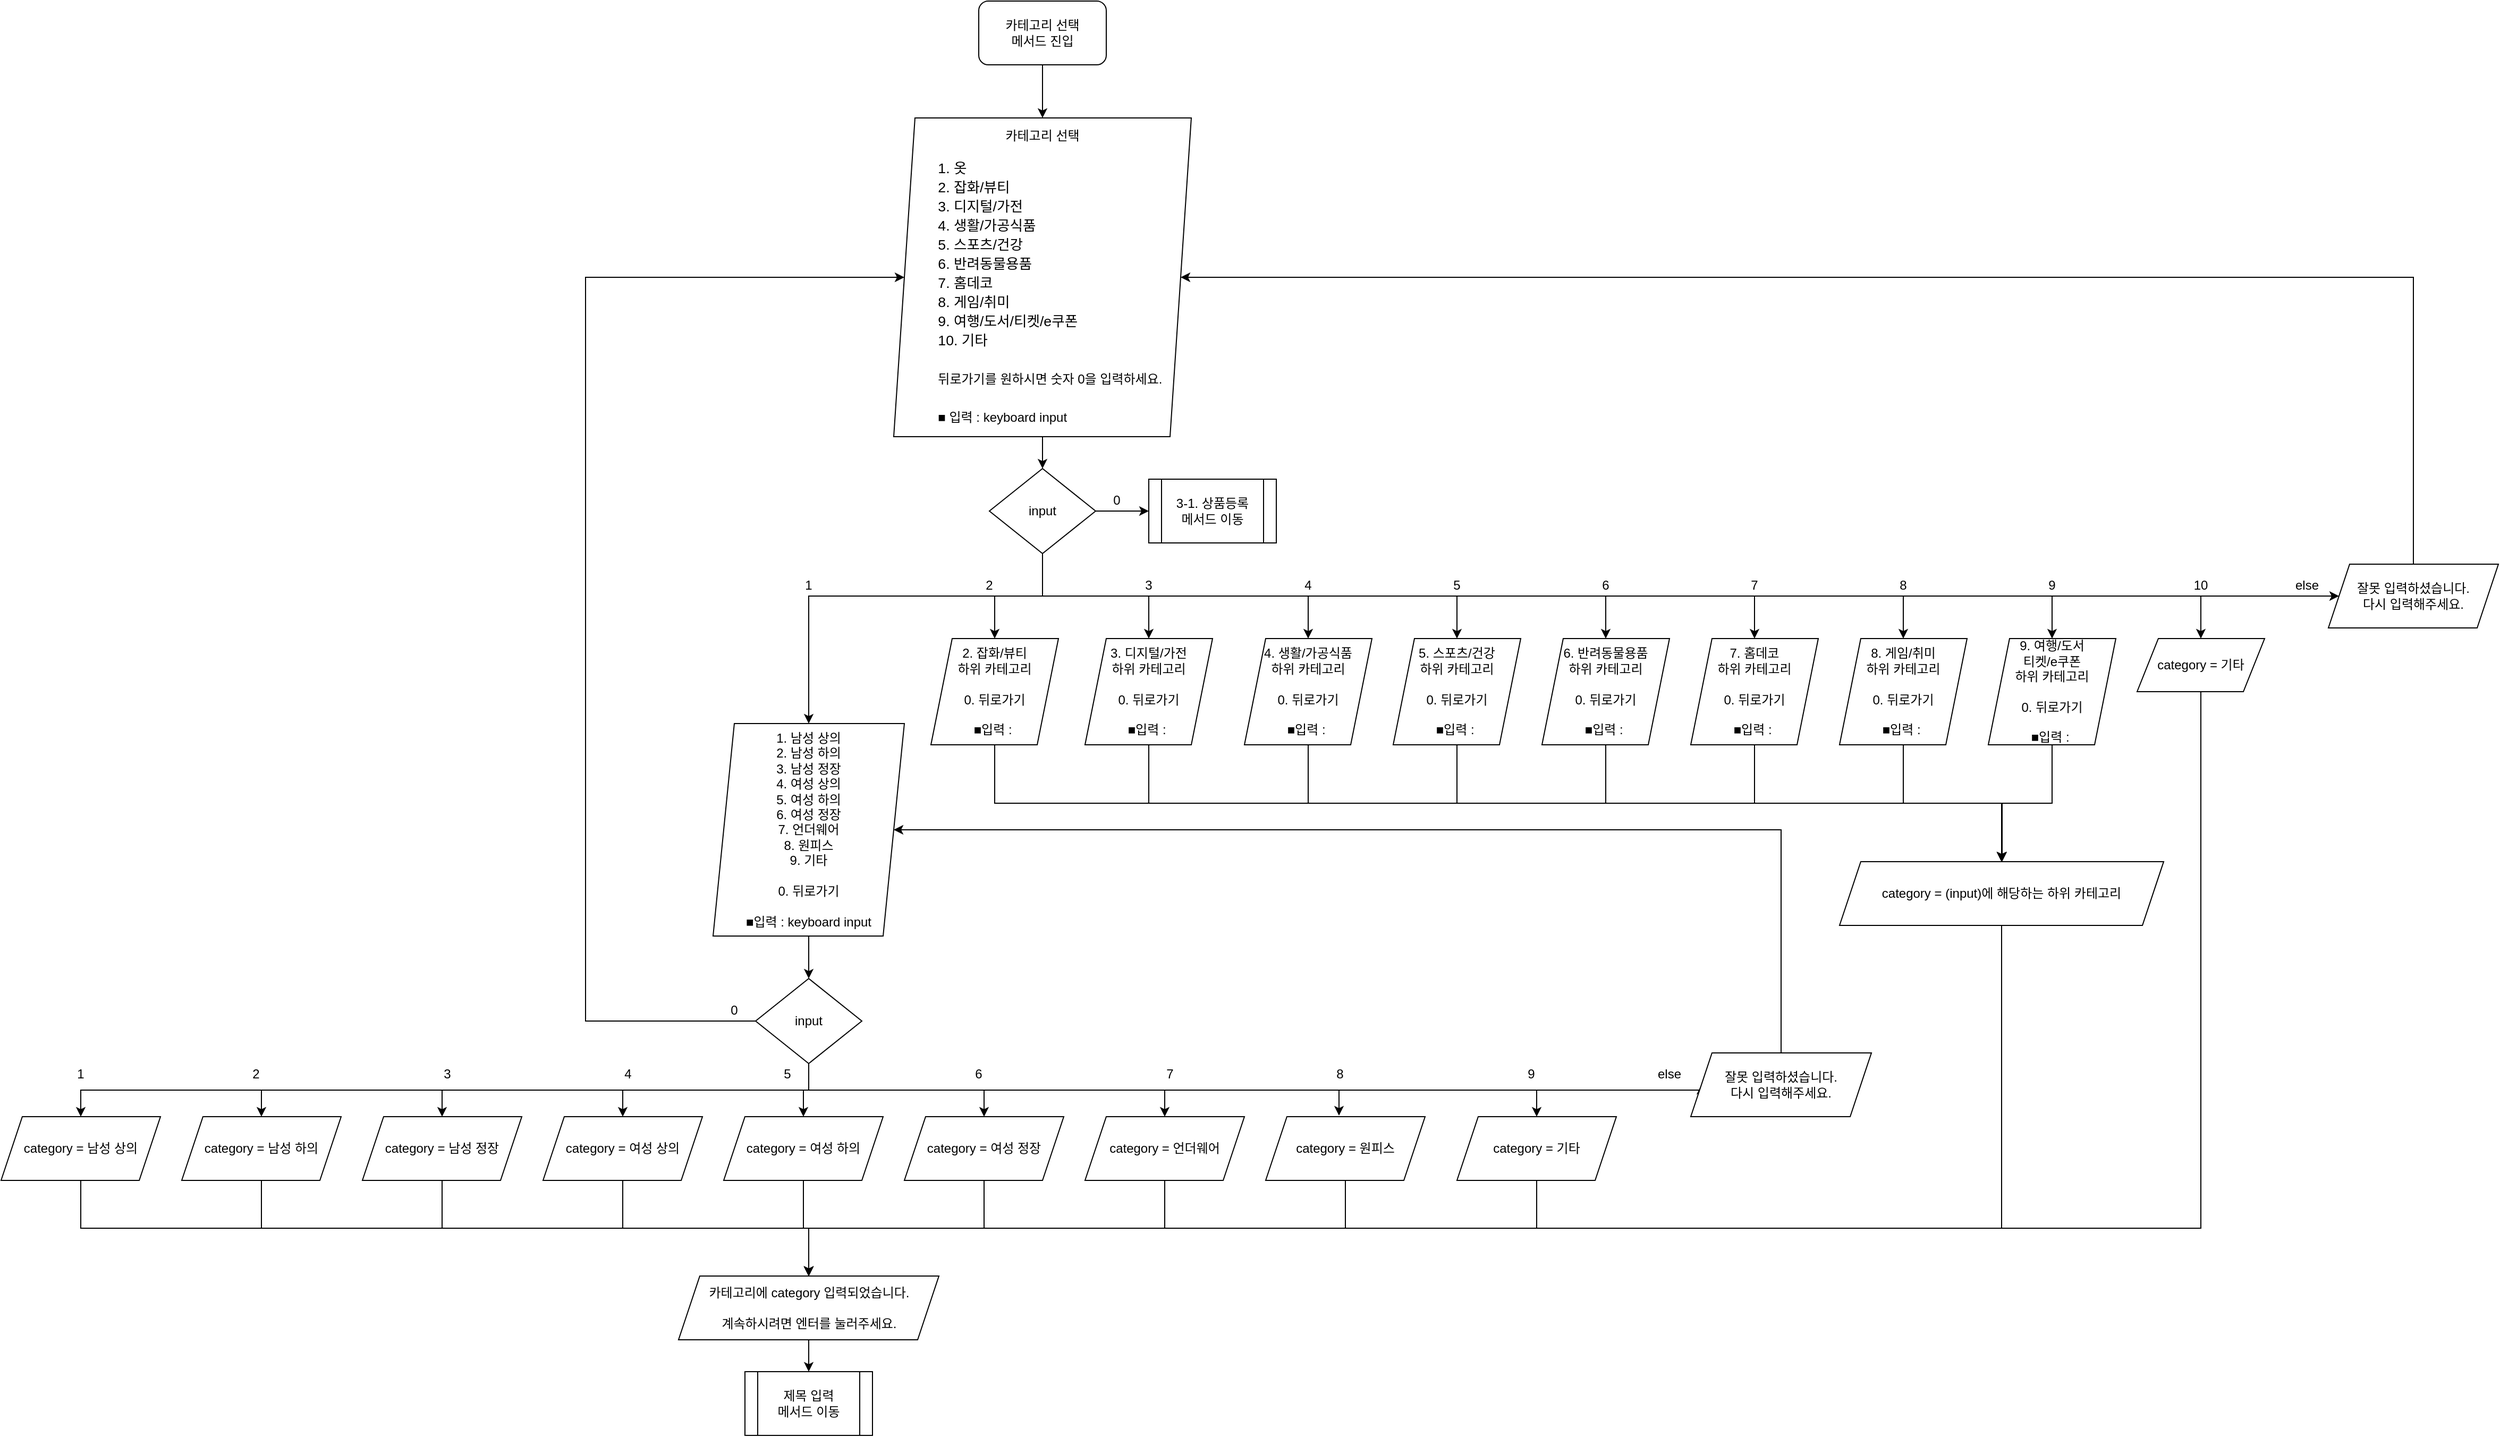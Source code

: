 <mxfile version="13.9.8" type="google"><diagram id="C5RBs43oDa-KdzZeNtuy" name="Page-1"><mxGraphModel dx="1527" dy="752" grid="1" gridSize="10" guides="1" tooltips="1" connect="1" arrows="1" fold="1" page="1" pageScale="1" pageWidth="827" pageHeight="1169" math="0" shadow="0"><root><mxCell id="WIyWlLk6GJQsqaUBKTNV-0"/><mxCell id="WIyWlLk6GJQsqaUBKTNV-1" parent="WIyWlLk6GJQsqaUBKTNV-0"/><mxCell id="FUK0I0elAEOxR3-o1azz-0" value="" style="edgeStyle=orthogonalEdgeStyle;rounded=0;orthogonalLoop=1;jettySize=auto;html=1;" parent="WIyWlLk6GJQsqaUBKTNV-1" source="FUK0I0elAEOxR3-o1azz-1" target="FUK0I0elAEOxR3-o1azz-14" edge="1"><mxGeometry relative="1" as="geometry"/></mxCell><mxCell id="FUK0I0elAEOxR3-o1azz-1" value="카테고리 선택&lt;br&gt;&lt;br&gt;&lt;p style=&quot;line-height: 150% ; margin-top: 0pt ; margin-bottom: 0pt ; margin-left: 0.4in ; margin-right: 0in ; text-indent: -0.25in ; text-align: left ; direction: ltr ; unicode-bidi: embed&quot;&gt;&lt;span style=&quot;font-size: 10pt&quot;&gt;1. 옷&lt;/span&gt;&lt;/p&gt;&lt;p style=&quot;line-height: 150% ; margin-top: 0pt ; margin-bottom: 0pt ; margin-left: 0.4in ; margin-right: 0in ; text-indent: -0.25in ; text-align: left ; direction: ltr ; unicode-bidi: embed&quot;&gt;&lt;span style=&quot;font-size: 10pt&quot;&gt;2. &lt;/span&gt;&lt;span style=&quot;font-size: 10pt&quot;&gt;잡화/뷰티&lt;/span&gt;&lt;/p&gt;&lt;p style=&quot;line-height: 150% ; margin-top: 0pt ; margin-bottom: 0pt ; margin-left: 0.4in ; margin-right: 0in ; text-indent: -0.25in ; text-align: left ; direction: ltr ; unicode-bidi: embed&quot;&gt;&lt;span style=&quot;font-size: 10pt&quot;&gt;3. &lt;/span&gt;&lt;span style=&quot;font-size: 10pt&quot;&gt;디지털/가전&lt;/span&gt;&lt;/p&gt;&lt;p style=&quot;line-height: 150% ; margin-top: 0pt ; margin-bottom: 0pt ; margin-left: 0.4in ; margin-right: 0in ; text-indent: -0.25in ; text-align: left ; direction: ltr ; unicode-bidi: embed&quot;&gt;&lt;span style=&quot;font-size: 10pt&quot;&gt;4. 생활/가공식품&lt;/span&gt;&lt;/p&gt;&lt;p style=&quot;line-height: 150% ; margin-top: 0pt ; margin-bottom: 0pt ; margin-left: 0.4in ; margin-right: 0in ; text-indent: -0.25in ; text-align: left ; direction: ltr ; unicode-bidi: embed&quot;&gt;&lt;span style=&quot;text-indent: -0.25in ; font-size: 10pt&quot;&gt;5. 스포츠/건강&lt;/span&gt;&lt;span style=&quot;font-size: 10pt&quot;&gt;&lt;br&gt;&lt;/span&gt;&lt;/p&gt;&lt;p style=&quot;line-height: 150% ; margin-top: 0pt ; margin-bottom: 0pt ; margin-left: 0.4in ; margin-right: 0in ; text-indent: -0.25in ; text-align: left ; direction: ltr ; unicode-bidi: embed&quot;&gt;&lt;span style=&quot;text-indent: -0.25in ; font-size: 10pt&quot;&gt;6. 반려동물용품&lt;/span&gt;&lt;span style=&quot;text-indent: -0.25in ; font-size: 10pt&quot;&gt;&lt;br&gt;&lt;/span&gt;&lt;/p&gt;&lt;p style=&quot;line-height: 150% ; margin-top: 0pt ; margin-bottom: 0pt ; margin-left: 0.4in ; margin-right: 0in ; text-indent: -0.25in ; text-align: left ; direction: ltr ; unicode-bidi: embed&quot;&gt;&lt;span style=&quot;text-indent: -0.25in ; font-size: 10pt&quot;&gt;7.&amp;nbsp;&lt;/span&gt;&lt;span style=&quot;text-indent: -0.25in ; font-size: 10pt&quot;&gt;홈데코&lt;/span&gt;&lt;span style=&quot;text-indent: -0.25in ; font-size: 10pt&quot;&gt;&lt;br&gt;&lt;/span&gt;&lt;/p&gt;&lt;p style=&quot;line-height: 150% ; margin-top: 0pt ; margin-bottom: 0pt ; margin-left: 0.4in ; margin-right: 0in ; text-indent: -0.25in ; text-align: left ; direction: ltr ; unicode-bidi: embed&quot;&gt;&lt;span style=&quot;text-indent: -0.25in ; font-size: 10pt&quot;&gt;8. 게임/취미&lt;/span&gt;&lt;/p&gt;&lt;p style=&quot;line-height: 150% ; margin-top: 0pt ; margin-bottom: 0pt ; margin-left: 0.4in ; margin-right: 0in ; text-indent: -0.25in ; text-align: left ; direction: ltr ; unicode-bidi: embed&quot;&gt;&lt;span style=&quot;font-size: 13.333px&quot;&gt;9. 여행/도서/티켓/e쿠폰&lt;/span&gt;&lt;/p&gt;&lt;p style=&quot;line-height: 150% ; margin-top: 0pt ; margin-bottom: 0pt ; margin-left: 0.4in ; margin-right: 0in ; text-indent: -0.25in ; text-align: left ; direction: ltr ; unicode-bidi: embed&quot;&gt;&lt;span style=&quot;font-size: 13.333px&quot;&gt;10. 기타&lt;/span&gt;&lt;/p&gt;&lt;p style=&quot;line-height: 150% ; margin-top: 0pt ; margin-bottom: 0pt ; margin-left: 0.4in ; margin-right: 0in ; text-indent: -0.25in ; text-align: left ; direction: ltr ; unicode-bidi: embed&quot;&gt;&lt;br&gt;&lt;/p&gt;&lt;p style=&quot;line-height: 150% ; margin-top: 0pt ; margin-bottom: 0pt ; margin-left: 0.4in ; margin-right: 0in ; text-indent: -0.25in ; text-align: left ; direction: ltr ; unicode-bidi: embed&quot;&gt;뒤로가기를 원하시면 숫자 0을 입력하세요.&lt;/p&gt;&lt;p style=&quot;line-height: 150% ; margin-top: 0pt ; margin-bottom: 0pt ; margin-left: 0.4in ; margin-right: 0in ; text-indent: -0.25in ; text-align: left ; direction: ltr ; unicode-bidi: embed&quot;&gt;&lt;br&gt;&lt;/p&gt;&lt;p style=&quot;line-height: 150% ; margin-top: 0pt ; margin-bottom: 0pt ; margin-left: 0.4in ; margin-right: 0in ; text-indent: -0.25in ; text-align: left ; direction: ltr ; unicode-bidi: embed&quot;&gt;■ 입력 : keyboard input&lt;/p&gt;" style="shape=parallelogram;perimeter=parallelogramPerimeter;whiteSpace=wrap;html=1;fixedSize=1;rounded=1;arcSize=0;" parent="WIyWlLk6GJQsqaUBKTNV-1" vertex="1"><mxGeometry x="100" y="220" width="280" height="300" as="geometry"/></mxCell><mxCell id="FUK0I0elAEOxR3-o1azz-2" style="edgeStyle=orthogonalEdgeStyle;rounded=0;orthogonalLoop=1;jettySize=auto;html=1;exitX=0.5;exitY=1;exitDx=0;exitDy=0;entryX=0.5;entryY=0;entryDx=0;entryDy=0;" parent="WIyWlLk6GJQsqaUBKTNV-1" source="FUK0I0elAEOxR3-o1azz-14" target="FUK0I0elAEOxR3-o1azz-16" edge="1"><mxGeometry relative="1" as="geometry"><Array as="points"><mxPoint x="240" y="670"/><mxPoint x="20" y="670"/></Array></mxGeometry></mxCell><mxCell id="FUK0I0elAEOxR3-o1azz-3" value="" style="edgeStyle=orthogonalEdgeStyle;rounded=0;orthogonalLoop=1;jettySize=auto;html=1;" parent="WIyWlLk6GJQsqaUBKTNV-1" source="FUK0I0elAEOxR3-o1azz-14" target="FUK0I0elAEOxR3-o1azz-82" edge="1"><mxGeometry relative="1" as="geometry"/></mxCell><mxCell id="FUK0I0elAEOxR3-o1azz-4" style="edgeStyle=orthogonalEdgeStyle;rounded=0;orthogonalLoop=1;jettySize=auto;html=1;exitX=0.5;exitY=1;exitDx=0;exitDy=0;entryX=0.5;entryY=0;entryDx=0;entryDy=0;" parent="WIyWlLk6GJQsqaUBKTNV-1" source="FUK0I0elAEOxR3-o1azz-14" target="FUK0I0elAEOxR3-o1azz-62" edge="1"><mxGeometry relative="1" as="geometry"/></mxCell><mxCell id="FUK0I0elAEOxR3-o1azz-5" style="edgeStyle=orthogonalEdgeStyle;rounded=0;orthogonalLoop=1;jettySize=auto;html=1;exitX=0.5;exitY=1;exitDx=0;exitDy=0;entryX=0.5;entryY=0;entryDx=0;entryDy=0;" parent="WIyWlLk6GJQsqaUBKTNV-1" source="FUK0I0elAEOxR3-o1azz-14" target="FUK0I0elAEOxR3-o1azz-65" edge="1"><mxGeometry relative="1" as="geometry"/></mxCell><mxCell id="FUK0I0elAEOxR3-o1azz-6" style="edgeStyle=orthogonalEdgeStyle;rounded=0;orthogonalLoop=1;jettySize=auto;html=1;exitX=0.5;exitY=1;exitDx=0;exitDy=0;entryX=0.5;entryY=0;entryDx=0;entryDy=0;" parent="WIyWlLk6GJQsqaUBKTNV-1" source="FUK0I0elAEOxR3-o1azz-14" target="FUK0I0elAEOxR3-o1azz-67" edge="1"><mxGeometry relative="1" as="geometry"/></mxCell><mxCell id="FUK0I0elAEOxR3-o1azz-7" style="edgeStyle=orthogonalEdgeStyle;rounded=0;orthogonalLoop=1;jettySize=auto;html=1;exitX=0.5;exitY=1;exitDx=0;exitDy=0;entryX=0.5;entryY=0;entryDx=0;entryDy=0;" parent="WIyWlLk6GJQsqaUBKTNV-1" source="FUK0I0elAEOxR3-o1azz-14" target="FUK0I0elAEOxR3-o1azz-69" edge="1"><mxGeometry relative="1" as="geometry"/></mxCell><mxCell id="FUK0I0elAEOxR3-o1azz-8" style="edgeStyle=orthogonalEdgeStyle;rounded=0;orthogonalLoop=1;jettySize=auto;html=1;exitX=0.5;exitY=1;exitDx=0;exitDy=0;entryX=0.5;entryY=0;entryDx=0;entryDy=0;" parent="WIyWlLk6GJQsqaUBKTNV-1" source="FUK0I0elAEOxR3-o1azz-14" target="FUK0I0elAEOxR3-o1azz-71" edge="1"><mxGeometry relative="1" as="geometry"/></mxCell><mxCell id="FUK0I0elAEOxR3-o1azz-9" style="edgeStyle=orthogonalEdgeStyle;rounded=0;orthogonalLoop=1;jettySize=auto;html=1;exitX=0.5;exitY=1;exitDx=0;exitDy=0;entryX=0.5;entryY=0;entryDx=0;entryDy=0;" parent="WIyWlLk6GJQsqaUBKTNV-1" source="FUK0I0elAEOxR3-o1azz-14" target="FUK0I0elAEOxR3-o1azz-73" edge="1"><mxGeometry relative="1" as="geometry"/></mxCell><mxCell id="FUK0I0elAEOxR3-o1azz-10" style="edgeStyle=orthogonalEdgeStyle;rounded=0;orthogonalLoop=1;jettySize=auto;html=1;exitX=0.5;exitY=1;exitDx=0;exitDy=0;entryX=0.5;entryY=0;entryDx=0;entryDy=0;" parent="WIyWlLk6GJQsqaUBKTNV-1" source="FUK0I0elAEOxR3-o1azz-14" target="FUK0I0elAEOxR3-o1azz-75" edge="1"><mxGeometry relative="1" as="geometry"/></mxCell><mxCell id="FUK0I0elAEOxR3-o1azz-11" style="edgeStyle=orthogonalEdgeStyle;rounded=0;orthogonalLoop=1;jettySize=auto;html=1;exitX=0.5;exitY=1;exitDx=0;exitDy=0;entryX=0.5;entryY=0;entryDx=0;entryDy=0;" parent="WIyWlLk6GJQsqaUBKTNV-1" source="FUK0I0elAEOxR3-o1azz-14" target="FUK0I0elAEOxR3-o1azz-77" edge="1"><mxGeometry relative="1" as="geometry"/></mxCell><mxCell id="FUK0I0elAEOxR3-o1azz-12" style="edgeStyle=orthogonalEdgeStyle;rounded=0;orthogonalLoop=1;jettySize=auto;html=1;exitX=0.5;exitY=1;exitDx=0;exitDy=0;entryX=0.5;entryY=0;entryDx=0;entryDy=0;" parent="WIyWlLk6GJQsqaUBKTNV-1" source="FUK0I0elAEOxR3-o1azz-14" target="FUK0I0elAEOxR3-o1azz-79" edge="1"><mxGeometry relative="1" as="geometry"/></mxCell><mxCell id="FUK0I0elAEOxR3-o1azz-13" style="edgeStyle=orthogonalEdgeStyle;rounded=0;orthogonalLoop=1;jettySize=auto;html=1;exitX=0.5;exitY=1;exitDx=0;exitDy=0;entryX=0;entryY=0.5;entryDx=0;entryDy=0;" parent="WIyWlLk6GJQsqaUBKTNV-1" source="FUK0I0elAEOxR3-o1azz-14" target="FUK0I0elAEOxR3-o1azz-81" edge="1"><mxGeometry relative="1" as="geometry"><Array as="points"><mxPoint x="240" y="670"/><mxPoint x="1460" y="670"/></Array></mxGeometry></mxCell><mxCell id="FUK0I0elAEOxR3-o1azz-14" value="input" style="rhombus;whiteSpace=wrap;html=1;rounded=1;arcSize=0;" parent="WIyWlLk6GJQsqaUBKTNV-1" vertex="1"><mxGeometry x="190" y="550" width="100" height="80" as="geometry"/></mxCell><mxCell id="FUK0I0elAEOxR3-o1azz-15" value="" style="edgeStyle=orthogonalEdgeStyle;rounded=0;orthogonalLoop=1;jettySize=auto;html=1;" parent="WIyWlLk6GJQsqaUBKTNV-1" source="FUK0I0elAEOxR3-o1azz-16" target="FUK0I0elAEOxR3-o1azz-28" edge="1"><mxGeometry relative="1" as="geometry"/></mxCell><mxCell id="FUK0I0elAEOxR3-o1azz-16" value="1. 남성 상의&lt;br&gt;2. 남성 하의&lt;br&gt;3. 남성 정장&lt;br&gt;4. 여성 상의&lt;br&gt;5. 여성 하의&lt;br&gt;6. 여성 정장&lt;br&gt;7. 언더웨어&lt;br&gt;8. 원피스&lt;br&gt;9. 기타&lt;br&gt;&lt;br&gt;0. 뒤로가기&lt;br&gt;&lt;br&gt;■입력 : keyboard input" style="shape=parallelogram;perimeter=parallelogramPerimeter;whiteSpace=wrap;html=1;fixedSize=1;" parent="WIyWlLk6GJQsqaUBKTNV-1" vertex="1"><mxGeometry x="-70" y="790" width="180" height="200" as="geometry"/></mxCell><mxCell id="FUK0I0elAEOxR3-o1azz-17" style="edgeStyle=orthogonalEdgeStyle;rounded=0;orthogonalLoop=1;jettySize=auto;html=1;exitX=0.5;exitY=1;exitDx=0;exitDy=0;entryX=0.5;entryY=0;entryDx=0;entryDy=0;" parent="WIyWlLk6GJQsqaUBKTNV-1" source="FUK0I0elAEOxR3-o1azz-28" target="FUK0I0elAEOxR3-o1azz-30" edge="1"><mxGeometry relative="1" as="geometry"/></mxCell><mxCell id="FUK0I0elAEOxR3-o1azz-18" style="edgeStyle=orthogonalEdgeStyle;rounded=0;orthogonalLoop=1;jettySize=auto;html=1;exitX=0.5;exitY=1;exitDx=0;exitDy=0;entryX=0.5;entryY=0;entryDx=0;entryDy=0;" parent="WIyWlLk6GJQsqaUBKTNV-1" source="FUK0I0elAEOxR3-o1azz-28" target="FUK0I0elAEOxR3-o1azz-32" edge="1"><mxGeometry relative="1" as="geometry"/></mxCell><mxCell id="FUK0I0elAEOxR3-o1azz-19" style="edgeStyle=orthogonalEdgeStyle;rounded=0;orthogonalLoop=1;jettySize=auto;html=1;exitX=0.5;exitY=1;exitDx=0;exitDy=0;entryX=0.5;entryY=0;entryDx=0;entryDy=0;" parent="WIyWlLk6GJQsqaUBKTNV-1" source="FUK0I0elAEOxR3-o1azz-28" target="FUK0I0elAEOxR3-o1azz-34" edge="1"><mxGeometry relative="1" as="geometry"/></mxCell><mxCell id="FUK0I0elAEOxR3-o1azz-20" style="edgeStyle=orthogonalEdgeStyle;rounded=0;orthogonalLoop=1;jettySize=auto;html=1;exitX=0.5;exitY=1;exitDx=0;exitDy=0;entryX=0.5;entryY=0;entryDx=0;entryDy=0;" parent="WIyWlLk6GJQsqaUBKTNV-1" source="FUK0I0elAEOxR3-o1azz-28" target="FUK0I0elAEOxR3-o1azz-36" edge="1"><mxGeometry relative="1" as="geometry"/></mxCell><mxCell id="FUK0I0elAEOxR3-o1azz-21" style="edgeStyle=orthogonalEdgeStyle;rounded=0;orthogonalLoop=1;jettySize=auto;html=1;exitX=0.5;exitY=1;exitDx=0;exitDy=0;entryX=0.5;entryY=0;entryDx=0;entryDy=0;" parent="WIyWlLk6GJQsqaUBKTNV-1" source="FUK0I0elAEOxR3-o1azz-28" target="FUK0I0elAEOxR3-o1azz-38" edge="1"><mxGeometry relative="1" as="geometry"/></mxCell><mxCell id="FUK0I0elAEOxR3-o1azz-22" style="edgeStyle=orthogonalEdgeStyle;rounded=0;orthogonalLoop=1;jettySize=auto;html=1;exitX=0.5;exitY=1;exitDx=0;exitDy=0;entryX=0.5;entryY=0;entryDx=0;entryDy=0;" parent="WIyWlLk6GJQsqaUBKTNV-1" source="FUK0I0elAEOxR3-o1azz-28" target="FUK0I0elAEOxR3-o1azz-40" edge="1"><mxGeometry relative="1" as="geometry"/></mxCell><mxCell id="FUK0I0elAEOxR3-o1azz-23" style="edgeStyle=orthogonalEdgeStyle;rounded=0;orthogonalLoop=1;jettySize=auto;html=1;exitX=0.5;exitY=1;exitDx=0;exitDy=0;entryX=0.5;entryY=0;entryDx=0;entryDy=0;" parent="WIyWlLk6GJQsqaUBKTNV-1" source="FUK0I0elAEOxR3-o1azz-28" target="FUK0I0elAEOxR3-o1azz-42" edge="1"><mxGeometry relative="1" as="geometry"/></mxCell><mxCell id="FUK0I0elAEOxR3-o1azz-24" style="edgeStyle=orthogonalEdgeStyle;rounded=0;orthogonalLoop=1;jettySize=auto;html=1;exitX=0.5;exitY=1;exitDx=0;exitDy=0;entryX=0.46;entryY=-0.017;entryDx=0;entryDy=0;entryPerimeter=0;" parent="WIyWlLk6GJQsqaUBKTNV-1" source="FUK0I0elAEOxR3-o1azz-28" target="FUK0I0elAEOxR3-o1azz-44" edge="1"><mxGeometry relative="1" as="geometry"/></mxCell><mxCell id="FUK0I0elAEOxR3-o1azz-25" style="edgeStyle=orthogonalEdgeStyle;rounded=0;orthogonalLoop=1;jettySize=auto;html=1;exitX=0.5;exitY=1;exitDx=0;exitDy=0;entryX=0.5;entryY=0;entryDx=0;entryDy=0;" parent="WIyWlLk6GJQsqaUBKTNV-1" source="FUK0I0elAEOxR3-o1azz-28" target="FUK0I0elAEOxR3-o1azz-46" edge="1"><mxGeometry relative="1" as="geometry"/></mxCell><mxCell id="FUK0I0elAEOxR3-o1azz-26" style="edgeStyle=orthogonalEdgeStyle;rounded=0;orthogonalLoop=1;jettySize=auto;html=1;exitX=0;exitY=0.5;exitDx=0;exitDy=0;entryX=0;entryY=0.5;entryDx=0;entryDy=0;" parent="WIyWlLk6GJQsqaUBKTNV-1" source="FUK0I0elAEOxR3-o1azz-28" target="FUK0I0elAEOxR3-o1azz-1" edge="1"><mxGeometry relative="1" as="geometry"><Array as="points"><mxPoint x="-190" y="1070"/><mxPoint x="-190" y="370"/></Array></mxGeometry></mxCell><mxCell id="FUK0I0elAEOxR3-o1azz-27" style="edgeStyle=orthogonalEdgeStyle;rounded=0;orthogonalLoop=1;jettySize=auto;html=1;exitX=0.5;exitY=1;exitDx=0;exitDy=0;entryX=0;entryY=0.5;entryDx=0;entryDy=0;" parent="WIyWlLk6GJQsqaUBKTNV-1" source="FUK0I0elAEOxR3-o1azz-28" target="FUK0I0elAEOxR3-o1azz-59" edge="1"><mxGeometry relative="1" as="geometry"><Array as="points"><mxPoint x="20" y="1135"/><mxPoint x="860" y="1135"/></Array></mxGeometry></mxCell><mxCell id="FUK0I0elAEOxR3-o1azz-28" value="input" style="rhombus;whiteSpace=wrap;html=1;" parent="WIyWlLk6GJQsqaUBKTNV-1" vertex="1"><mxGeometry x="-30" y="1030" width="100" height="80" as="geometry"/></mxCell><mxCell id="FUK0I0elAEOxR3-o1azz-29" style="edgeStyle=orthogonalEdgeStyle;rounded=0;orthogonalLoop=1;jettySize=auto;html=1;exitX=0.5;exitY=1;exitDx=0;exitDy=0;entryX=0.5;entryY=0;entryDx=0;entryDy=0;" parent="WIyWlLk6GJQsqaUBKTNV-1" source="FUK0I0elAEOxR3-o1azz-30" target="FUK0I0elAEOxR3-o1azz-96" edge="1"><mxGeometry relative="1" as="geometry"/></mxCell><mxCell id="FUK0I0elAEOxR3-o1azz-30" value="category = 남성 상의" style="shape=parallelogram;perimeter=parallelogramPerimeter;whiteSpace=wrap;html=1;fixedSize=1;" parent="WIyWlLk6GJQsqaUBKTNV-1" vertex="1"><mxGeometry x="-740" y="1160" width="150" height="60" as="geometry"/></mxCell><mxCell id="FUK0I0elAEOxR3-o1azz-31" style="edgeStyle=orthogonalEdgeStyle;rounded=0;orthogonalLoop=1;jettySize=auto;html=1;exitX=0.5;exitY=1;exitDx=0;exitDy=0;" parent="WIyWlLk6GJQsqaUBKTNV-1" source="FUK0I0elAEOxR3-o1azz-32" target="FUK0I0elAEOxR3-o1azz-96" edge="1"><mxGeometry relative="1" as="geometry"/></mxCell><mxCell id="FUK0I0elAEOxR3-o1azz-32" value="category = 남성 하의" style="shape=parallelogram;perimeter=parallelogramPerimeter;whiteSpace=wrap;html=1;fixedSize=1;" parent="WIyWlLk6GJQsqaUBKTNV-1" vertex="1"><mxGeometry x="-570" y="1160" width="150" height="60" as="geometry"/></mxCell><mxCell id="FUK0I0elAEOxR3-o1azz-33" style="edgeStyle=orthogonalEdgeStyle;rounded=0;orthogonalLoop=1;jettySize=auto;html=1;exitX=0.5;exitY=1;exitDx=0;exitDy=0;" parent="WIyWlLk6GJQsqaUBKTNV-1" source="FUK0I0elAEOxR3-o1azz-34" target="FUK0I0elAEOxR3-o1azz-96" edge="1"><mxGeometry relative="1" as="geometry"/></mxCell><mxCell id="FUK0I0elAEOxR3-o1azz-34" value="category = 남성 정장" style="shape=parallelogram;perimeter=parallelogramPerimeter;whiteSpace=wrap;html=1;fixedSize=1;" parent="WIyWlLk6GJQsqaUBKTNV-1" vertex="1"><mxGeometry x="-400" y="1160" width="150" height="60" as="geometry"/></mxCell><mxCell id="FUK0I0elAEOxR3-o1azz-35" style="edgeStyle=orthogonalEdgeStyle;rounded=0;orthogonalLoop=1;jettySize=auto;html=1;exitX=0.5;exitY=1;exitDx=0;exitDy=0;" parent="WIyWlLk6GJQsqaUBKTNV-1" source="FUK0I0elAEOxR3-o1azz-36" target="FUK0I0elAEOxR3-o1azz-96" edge="1"><mxGeometry relative="1" as="geometry"/></mxCell><mxCell id="FUK0I0elAEOxR3-o1azz-36" value="category = 여성 상의" style="shape=parallelogram;perimeter=parallelogramPerimeter;whiteSpace=wrap;html=1;fixedSize=1;" parent="WIyWlLk6GJQsqaUBKTNV-1" vertex="1"><mxGeometry x="-230" y="1160" width="150" height="60" as="geometry"/></mxCell><mxCell id="FUK0I0elAEOxR3-o1azz-37" style="edgeStyle=orthogonalEdgeStyle;rounded=0;orthogonalLoop=1;jettySize=auto;html=1;exitX=0.5;exitY=1;exitDx=0;exitDy=0;" parent="WIyWlLk6GJQsqaUBKTNV-1" source="FUK0I0elAEOxR3-o1azz-38" target="FUK0I0elAEOxR3-o1azz-96" edge="1"><mxGeometry relative="1" as="geometry"/></mxCell><mxCell id="FUK0I0elAEOxR3-o1azz-38" value="category = 여성 하의" style="shape=parallelogram;perimeter=parallelogramPerimeter;whiteSpace=wrap;html=1;fixedSize=1;" parent="WIyWlLk6GJQsqaUBKTNV-1" vertex="1"><mxGeometry x="-60" y="1160" width="150" height="60" as="geometry"/></mxCell><mxCell id="FUK0I0elAEOxR3-o1azz-39" style="edgeStyle=orthogonalEdgeStyle;rounded=0;orthogonalLoop=1;jettySize=auto;html=1;exitX=0.5;exitY=1;exitDx=0;exitDy=0;" parent="WIyWlLk6GJQsqaUBKTNV-1" source="FUK0I0elAEOxR3-o1azz-40" target="FUK0I0elAEOxR3-o1azz-96" edge="1"><mxGeometry relative="1" as="geometry"/></mxCell><mxCell id="FUK0I0elAEOxR3-o1azz-40" value="category = 여성 정장" style="shape=parallelogram;perimeter=parallelogramPerimeter;whiteSpace=wrap;html=1;fixedSize=1;" parent="WIyWlLk6GJQsqaUBKTNV-1" vertex="1"><mxGeometry x="110" y="1160" width="150" height="60" as="geometry"/></mxCell><mxCell id="FUK0I0elAEOxR3-o1azz-41" style="edgeStyle=orthogonalEdgeStyle;rounded=0;orthogonalLoop=1;jettySize=auto;html=1;exitX=0.5;exitY=1;exitDx=0;exitDy=0;" parent="WIyWlLk6GJQsqaUBKTNV-1" source="FUK0I0elAEOxR3-o1azz-42" target="FUK0I0elAEOxR3-o1azz-96" edge="1"><mxGeometry relative="1" as="geometry"/></mxCell><mxCell id="FUK0I0elAEOxR3-o1azz-42" value="category = 언더웨어" style="shape=parallelogram;perimeter=parallelogramPerimeter;whiteSpace=wrap;html=1;fixedSize=1;" parent="WIyWlLk6GJQsqaUBKTNV-1" vertex="1"><mxGeometry x="280" y="1160" width="150" height="60" as="geometry"/></mxCell><mxCell id="FUK0I0elAEOxR3-o1azz-43" style="edgeStyle=orthogonalEdgeStyle;rounded=0;orthogonalLoop=1;jettySize=auto;html=1;exitX=0.5;exitY=1;exitDx=0;exitDy=0;" parent="WIyWlLk6GJQsqaUBKTNV-1" source="FUK0I0elAEOxR3-o1azz-44" target="FUK0I0elAEOxR3-o1azz-96" edge="1"><mxGeometry relative="1" as="geometry"/></mxCell><mxCell id="FUK0I0elAEOxR3-o1azz-44" value="category = 원피스" style="shape=parallelogram;perimeter=parallelogramPerimeter;whiteSpace=wrap;html=1;fixedSize=1;" parent="WIyWlLk6GJQsqaUBKTNV-1" vertex="1"><mxGeometry x="450" y="1160" width="150" height="60" as="geometry"/></mxCell><mxCell id="FUK0I0elAEOxR3-o1azz-45" style="edgeStyle=orthogonalEdgeStyle;rounded=0;orthogonalLoop=1;jettySize=auto;html=1;exitX=0.5;exitY=1;exitDx=0;exitDy=0;" parent="WIyWlLk6GJQsqaUBKTNV-1" source="FUK0I0elAEOxR3-o1azz-46" target="FUK0I0elAEOxR3-o1azz-96" edge="1"><mxGeometry relative="1" as="geometry"/></mxCell><mxCell id="FUK0I0elAEOxR3-o1azz-46" value="category = 기타" style="shape=parallelogram;perimeter=parallelogramPerimeter;whiteSpace=wrap;html=1;fixedSize=1;" parent="WIyWlLk6GJQsqaUBKTNV-1" vertex="1"><mxGeometry x="630" y="1160" width="150" height="60" as="geometry"/></mxCell><mxCell id="FUK0I0elAEOxR3-o1azz-47" value="0" style="text;html=1;strokeColor=none;fillColor=none;align=center;verticalAlign=middle;whiteSpace=wrap;rounded=0;" parent="WIyWlLk6GJQsqaUBKTNV-1" vertex="1"><mxGeometry x="-70" y="1050" width="40" height="20" as="geometry"/></mxCell><mxCell id="FUK0I0elAEOxR3-o1azz-48" value="1" style="text;html=1;strokeColor=none;fillColor=none;align=center;verticalAlign=middle;whiteSpace=wrap;rounded=0;" parent="WIyWlLk6GJQsqaUBKTNV-1" vertex="1"><mxGeometry x="-685" y="1110" width="40" height="20" as="geometry"/></mxCell><mxCell id="FUK0I0elAEOxR3-o1azz-49" value="2" style="text;html=1;strokeColor=none;fillColor=none;align=center;verticalAlign=middle;whiteSpace=wrap;rounded=0;" parent="WIyWlLk6GJQsqaUBKTNV-1" vertex="1"><mxGeometry x="-520" y="1110" width="40" height="20" as="geometry"/></mxCell><mxCell id="FUK0I0elAEOxR3-o1azz-50" value="3" style="text;html=1;strokeColor=none;fillColor=none;align=center;verticalAlign=middle;whiteSpace=wrap;rounded=0;" parent="WIyWlLk6GJQsqaUBKTNV-1" vertex="1"><mxGeometry x="-340" y="1110" width="40" height="20" as="geometry"/></mxCell><mxCell id="FUK0I0elAEOxR3-o1azz-51" value="4" style="text;html=1;strokeColor=none;fillColor=none;align=center;verticalAlign=middle;whiteSpace=wrap;rounded=0;" parent="WIyWlLk6GJQsqaUBKTNV-1" vertex="1"><mxGeometry x="-170" y="1110" width="40" height="20" as="geometry"/></mxCell><mxCell id="FUK0I0elAEOxR3-o1azz-52" value="5" style="text;html=1;strokeColor=none;fillColor=none;align=center;verticalAlign=middle;whiteSpace=wrap;rounded=0;" parent="WIyWlLk6GJQsqaUBKTNV-1" vertex="1"><mxGeometry x="-20" y="1110" width="40" height="20" as="geometry"/></mxCell><mxCell id="FUK0I0elAEOxR3-o1azz-53" value="6" style="text;html=1;strokeColor=none;fillColor=none;align=center;verticalAlign=middle;whiteSpace=wrap;rounded=0;" parent="WIyWlLk6GJQsqaUBKTNV-1" vertex="1"><mxGeometry x="160" y="1110" width="40" height="20" as="geometry"/></mxCell><mxCell id="FUK0I0elAEOxR3-o1azz-54" value="7" style="text;html=1;strokeColor=none;fillColor=none;align=center;verticalAlign=middle;whiteSpace=wrap;rounded=0;" parent="WIyWlLk6GJQsqaUBKTNV-1" vertex="1"><mxGeometry x="340" y="1110" width="40" height="20" as="geometry"/></mxCell><mxCell id="FUK0I0elAEOxR3-o1azz-55" value="8" style="text;html=1;strokeColor=none;fillColor=none;align=center;verticalAlign=middle;whiteSpace=wrap;rounded=0;" parent="WIyWlLk6GJQsqaUBKTNV-1" vertex="1"><mxGeometry x="500" y="1110" width="40" height="20" as="geometry"/></mxCell><mxCell id="FUK0I0elAEOxR3-o1azz-56" value="9" style="text;html=1;strokeColor=none;fillColor=none;align=center;verticalAlign=middle;whiteSpace=wrap;rounded=0;" parent="WIyWlLk6GJQsqaUBKTNV-1" vertex="1"><mxGeometry x="680" y="1110" width="40" height="20" as="geometry"/></mxCell><mxCell id="FUK0I0elAEOxR3-o1azz-57" value="else" style="text;html=1;strokeColor=none;fillColor=none;align=center;verticalAlign=middle;whiteSpace=wrap;rounded=0;" parent="WIyWlLk6GJQsqaUBKTNV-1" vertex="1"><mxGeometry x="810" y="1110" width="40" height="20" as="geometry"/></mxCell><mxCell id="FUK0I0elAEOxR3-o1azz-58" style="edgeStyle=orthogonalEdgeStyle;rounded=0;orthogonalLoop=1;jettySize=auto;html=1;exitX=0.5;exitY=0;exitDx=0;exitDy=0;entryX=1;entryY=0.5;entryDx=0;entryDy=0;" parent="WIyWlLk6GJQsqaUBKTNV-1" source="FUK0I0elAEOxR3-o1azz-59" target="FUK0I0elAEOxR3-o1azz-16" edge="1"><mxGeometry relative="1" as="geometry"><Array as="points"><mxPoint x="935" y="890"/></Array></mxGeometry></mxCell><mxCell id="FUK0I0elAEOxR3-o1azz-59" value="잘못 입력하셨습니다.&lt;br&gt;다시 입력해주세요." style="shape=parallelogram;perimeter=parallelogramPerimeter;whiteSpace=wrap;html=1;fixedSize=1;" parent="WIyWlLk6GJQsqaUBKTNV-1" vertex="1"><mxGeometry x="850" y="1100" width="170" height="60" as="geometry"/></mxCell><mxCell id="FUK0I0elAEOxR3-o1azz-60" value="1" style="text;html=1;strokeColor=none;fillColor=none;align=center;verticalAlign=middle;whiteSpace=wrap;rounded=0;" parent="WIyWlLk6GJQsqaUBKTNV-1" vertex="1"><mxGeometry y="650" width="40" height="20" as="geometry"/></mxCell><mxCell id="FUK0I0elAEOxR3-o1azz-61" value="" style="edgeStyle=orthogonalEdgeStyle;rounded=0;orthogonalLoop=1;jettySize=auto;html=1;" parent="WIyWlLk6GJQsqaUBKTNV-1" source="FUK0I0elAEOxR3-o1azz-62" target="FUK0I0elAEOxR3-o1azz-95" edge="1"><mxGeometry relative="1" as="geometry"><Array as="points"><mxPoint x="195" y="865"/><mxPoint x="1143" y="865"/></Array></mxGeometry></mxCell><mxCell id="FUK0I0elAEOxR3-o1azz-62" value="2. 잡화/뷰티&lt;br&gt;하위 카테고리&lt;br&gt;&lt;br&gt;0. 뒤로가기&lt;br&gt;&lt;br&gt;■입력 :&amp;nbsp;" style="shape=parallelogram;perimeter=parallelogramPerimeter;whiteSpace=wrap;html=1;fixedSize=1;" parent="WIyWlLk6GJQsqaUBKTNV-1" vertex="1"><mxGeometry x="135" y="710" width="120" height="100" as="geometry"/></mxCell><mxCell id="FUK0I0elAEOxR3-o1azz-63" style="edgeStyle=orthogonalEdgeStyle;rounded=0;orthogonalLoop=1;jettySize=auto;html=1;exitX=0.5;exitY=1;exitDx=0;exitDy=0;" parent="WIyWlLk6GJQsqaUBKTNV-1" source="FUK0I0elAEOxR3-o1azz-62" target="FUK0I0elAEOxR3-o1azz-62" edge="1"><mxGeometry relative="1" as="geometry"/></mxCell><mxCell id="FUK0I0elAEOxR3-o1azz-64" style="edgeStyle=orthogonalEdgeStyle;rounded=0;orthogonalLoop=1;jettySize=auto;html=1;exitX=0.5;exitY=1;exitDx=0;exitDy=0;entryX=0.5;entryY=0;entryDx=0;entryDy=0;" parent="WIyWlLk6GJQsqaUBKTNV-1" source="FUK0I0elAEOxR3-o1azz-65" target="FUK0I0elAEOxR3-o1azz-95" edge="1"><mxGeometry relative="1" as="geometry"/></mxCell><mxCell id="FUK0I0elAEOxR3-o1azz-65" value="3. 디지털/가전&lt;br&gt;하위 카테고리&lt;br&gt;&lt;br&gt;0. 뒤로가기&lt;br&gt;&lt;br&gt;■입력 :&amp;nbsp;" style="shape=parallelogram;perimeter=parallelogramPerimeter;whiteSpace=wrap;html=1;fixedSize=1;" parent="WIyWlLk6GJQsqaUBKTNV-1" vertex="1"><mxGeometry x="280" y="710" width="120" height="100" as="geometry"/></mxCell><mxCell id="FUK0I0elAEOxR3-o1azz-66" style="edgeStyle=orthogonalEdgeStyle;rounded=0;orthogonalLoop=1;jettySize=auto;html=1;exitX=0.5;exitY=1;exitDx=0;exitDy=0;" parent="WIyWlLk6GJQsqaUBKTNV-1" source="FUK0I0elAEOxR3-o1azz-67" target="FUK0I0elAEOxR3-o1azz-95" edge="1"><mxGeometry relative="1" as="geometry"/></mxCell><mxCell id="FUK0I0elAEOxR3-o1azz-67" value="4. 생활/가공식품&lt;br&gt;하위 카테고리&lt;br&gt;&lt;br&gt;0. 뒤로가기&lt;br&gt;&lt;br&gt;■입력 :&amp;nbsp;" style="shape=parallelogram;perimeter=parallelogramPerimeter;whiteSpace=wrap;html=1;fixedSize=1;" parent="WIyWlLk6GJQsqaUBKTNV-1" vertex="1"><mxGeometry x="430" y="710" width="120" height="100" as="geometry"/></mxCell><mxCell id="FUK0I0elAEOxR3-o1azz-68" style="edgeStyle=orthogonalEdgeStyle;rounded=0;orthogonalLoop=1;jettySize=auto;html=1;exitX=0.5;exitY=1;exitDx=0;exitDy=0;" parent="WIyWlLk6GJQsqaUBKTNV-1" source="FUK0I0elAEOxR3-o1azz-69" target="FUK0I0elAEOxR3-o1azz-95" edge="1"><mxGeometry relative="1" as="geometry"/></mxCell><mxCell id="FUK0I0elAEOxR3-o1azz-69" value="5. 스포츠/건강&lt;br&gt;하위 카테고리&lt;br&gt;&lt;br&gt;0. 뒤로가기&lt;br&gt;&lt;br&gt;■입력 :&amp;nbsp;" style="shape=parallelogram;perimeter=parallelogramPerimeter;whiteSpace=wrap;html=1;fixedSize=1;" parent="WIyWlLk6GJQsqaUBKTNV-1" vertex="1"><mxGeometry x="570" y="710" width="120" height="100" as="geometry"/></mxCell><mxCell id="FUK0I0elAEOxR3-o1azz-70" style="edgeStyle=orthogonalEdgeStyle;rounded=0;orthogonalLoop=1;jettySize=auto;html=1;exitX=0.5;exitY=1;exitDx=0;exitDy=0;" parent="WIyWlLk6GJQsqaUBKTNV-1" source="FUK0I0elAEOxR3-o1azz-71" target="FUK0I0elAEOxR3-o1azz-95" edge="1"><mxGeometry relative="1" as="geometry"/></mxCell><mxCell id="FUK0I0elAEOxR3-o1azz-71" value="6. 반려동물용품&lt;br&gt;하위 카테고리&lt;br&gt;&lt;br&gt;0. 뒤로가기&lt;br&gt;&lt;br&gt;■입력 :&amp;nbsp;" style="shape=parallelogram;perimeter=parallelogramPerimeter;whiteSpace=wrap;html=1;fixedSize=1;" parent="WIyWlLk6GJQsqaUBKTNV-1" vertex="1"><mxGeometry x="710" y="710" width="120" height="100" as="geometry"/></mxCell><mxCell id="FUK0I0elAEOxR3-o1azz-72" style="edgeStyle=orthogonalEdgeStyle;rounded=0;orthogonalLoop=1;jettySize=auto;html=1;exitX=0.5;exitY=1;exitDx=0;exitDy=0;" parent="WIyWlLk6GJQsqaUBKTNV-1" source="FUK0I0elAEOxR3-o1azz-73" target="FUK0I0elAEOxR3-o1azz-95" edge="1"><mxGeometry relative="1" as="geometry"/></mxCell><mxCell id="FUK0I0elAEOxR3-o1azz-73" value="7. 홈데코&lt;br&gt;하위 카테고리&lt;br&gt;&lt;br&gt;0. 뒤로가기&lt;br&gt;&lt;br&gt;■입력 :&amp;nbsp;" style="shape=parallelogram;perimeter=parallelogramPerimeter;whiteSpace=wrap;html=1;fixedSize=1;" parent="WIyWlLk6GJQsqaUBKTNV-1" vertex="1"><mxGeometry x="850" y="710" width="120" height="100" as="geometry"/></mxCell><mxCell id="FUK0I0elAEOxR3-o1azz-74" style="edgeStyle=orthogonalEdgeStyle;rounded=0;orthogonalLoop=1;jettySize=auto;html=1;exitX=0.5;exitY=1;exitDx=0;exitDy=0;" parent="WIyWlLk6GJQsqaUBKTNV-1" source="FUK0I0elAEOxR3-o1azz-75" target="FUK0I0elAEOxR3-o1azz-95" edge="1"><mxGeometry relative="1" as="geometry"/></mxCell><mxCell id="FUK0I0elAEOxR3-o1azz-75" value="8. 게임/취미&lt;br&gt;하위 카테고리&lt;br&gt;&lt;br&gt;0. 뒤로가기&lt;br&gt;&lt;br&gt;■입력 :&amp;nbsp;" style="shape=parallelogram;perimeter=parallelogramPerimeter;whiteSpace=wrap;html=1;fixedSize=1;" parent="WIyWlLk6GJQsqaUBKTNV-1" vertex="1"><mxGeometry x="990" y="710" width="120" height="100" as="geometry"/></mxCell><mxCell id="FUK0I0elAEOxR3-o1azz-76" style="edgeStyle=orthogonalEdgeStyle;rounded=0;orthogonalLoop=1;jettySize=auto;html=1;exitX=0.5;exitY=1;exitDx=0;exitDy=0;" parent="WIyWlLk6GJQsqaUBKTNV-1" source="FUK0I0elAEOxR3-o1azz-77" target="FUK0I0elAEOxR3-o1azz-95" edge="1"><mxGeometry relative="1" as="geometry"/></mxCell><mxCell id="FUK0I0elAEOxR3-o1azz-77" value="9. 여행/도서&lt;br&gt;티켓/e쿠폰&lt;br&gt;하위 카테고리&lt;br&gt;&lt;br&gt;0. 뒤로가기&lt;br&gt;&lt;br&gt;■입력 :&amp;nbsp;" style="shape=parallelogram;perimeter=parallelogramPerimeter;whiteSpace=wrap;html=1;fixedSize=1;" parent="WIyWlLk6GJQsqaUBKTNV-1" vertex="1"><mxGeometry x="1130" y="710" width="120" height="100" as="geometry"/></mxCell><mxCell id="FUK0I0elAEOxR3-o1azz-78" style="edgeStyle=orthogonalEdgeStyle;rounded=0;orthogonalLoop=1;jettySize=auto;html=1;exitX=0.5;exitY=1;exitDx=0;exitDy=0;" parent="WIyWlLk6GJQsqaUBKTNV-1" source="FUK0I0elAEOxR3-o1azz-79" target="FUK0I0elAEOxR3-o1azz-96" edge="1"><mxGeometry relative="1" as="geometry"><Array as="points"><mxPoint x="1330" y="1265"/><mxPoint x="20" y="1265"/></Array></mxGeometry></mxCell><mxCell id="FUK0I0elAEOxR3-o1azz-79" value="category = 기타" style="shape=parallelogram;perimeter=parallelogramPerimeter;whiteSpace=wrap;html=1;fixedSize=1;" parent="WIyWlLk6GJQsqaUBKTNV-1" vertex="1"><mxGeometry x="1270" y="710" width="120" height="50" as="geometry"/></mxCell><mxCell id="FUK0I0elAEOxR3-o1azz-80" style="edgeStyle=orthogonalEdgeStyle;rounded=0;orthogonalLoop=1;jettySize=auto;html=1;exitX=0.5;exitY=0;exitDx=0;exitDy=0;entryX=1;entryY=0.5;entryDx=0;entryDy=0;" parent="WIyWlLk6GJQsqaUBKTNV-1" source="FUK0I0elAEOxR3-o1azz-81" target="FUK0I0elAEOxR3-o1azz-1" edge="1"><mxGeometry relative="1" as="geometry"><Array as="points"><mxPoint x="1530" y="370"/></Array></mxGeometry></mxCell><mxCell id="FUK0I0elAEOxR3-o1azz-81" value="잘못 입력하셨습니다.&lt;br&gt;다시 입력해주세요." style="shape=parallelogram;perimeter=parallelogramPerimeter;whiteSpace=wrap;html=1;fixedSize=1;" parent="WIyWlLk6GJQsqaUBKTNV-1" vertex="1"><mxGeometry x="1450" y="640" width="160" height="60" as="geometry"/></mxCell><mxCell id="FUK0I0elAEOxR3-o1azz-82" value="3-1. 상품등록&lt;br&gt;메서드 이동" style="shape=process;whiteSpace=wrap;html=1;backgroundOutline=1;rounded=1;arcSize=0;" parent="WIyWlLk6GJQsqaUBKTNV-1" vertex="1"><mxGeometry x="340" y="560" width="120" height="60" as="geometry"/></mxCell><mxCell id="FUK0I0elAEOxR3-o1azz-83" value="0" style="text;html=1;strokeColor=none;fillColor=none;align=center;verticalAlign=middle;whiteSpace=wrap;rounded=0;" parent="WIyWlLk6GJQsqaUBKTNV-1" vertex="1"><mxGeometry x="290" y="570" width="40" height="20" as="geometry"/></mxCell><mxCell id="FUK0I0elAEOxR3-o1azz-84" value="2" style="text;html=1;strokeColor=none;fillColor=none;align=center;verticalAlign=middle;whiteSpace=wrap;rounded=0;" parent="WIyWlLk6GJQsqaUBKTNV-1" vertex="1"><mxGeometry x="170" y="650" width="40" height="20" as="geometry"/></mxCell><mxCell id="FUK0I0elAEOxR3-o1azz-85" value="3" style="text;html=1;strokeColor=none;fillColor=none;align=center;verticalAlign=middle;whiteSpace=wrap;rounded=0;" parent="WIyWlLk6GJQsqaUBKTNV-1" vertex="1"><mxGeometry x="320" y="650" width="40" height="20" as="geometry"/></mxCell><mxCell id="FUK0I0elAEOxR3-o1azz-86" value="4" style="text;html=1;strokeColor=none;fillColor=none;align=center;verticalAlign=middle;whiteSpace=wrap;rounded=0;" parent="WIyWlLk6GJQsqaUBKTNV-1" vertex="1"><mxGeometry x="470" y="650" width="40" height="20" as="geometry"/></mxCell><mxCell id="FUK0I0elAEOxR3-o1azz-87" value="5" style="text;html=1;strokeColor=none;fillColor=none;align=center;verticalAlign=middle;whiteSpace=wrap;rounded=0;" parent="WIyWlLk6GJQsqaUBKTNV-1" vertex="1"><mxGeometry x="610" y="650" width="40" height="20" as="geometry"/></mxCell><mxCell id="FUK0I0elAEOxR3-o1azz-88" value="6" style="text;html=1;strokeColor=none;fillColor=none;align=center;verticalAlign=middle;whiteSpace=wrap;rounded=0;" parent="WIyWlLk6GJQsqaUBKTNV-1" vertex="1"><mxGeometry x="750" y="650" width="40" height="20" as="geometry"/></mxCell><mxCell id="FUK0I0elAEOxR3-o1azz-89" value="7" style="text;html=1;strokeColor=none;fillColor=none;align=center;verticalAlign=middle;whiteSpace=wrap;rounded=0;" parent="WIyWlLk6GJQsqaUBKTNV-1" vertex="1"><mxGeometry x="890" y="650" width="40" height="20" as="geometry"/></mxCell><mxCell id="FUK0I0elAEOxR3-o1azz-90" value="8" style="text;html=1;strokeColor=none;fillColor=none;align=center;verticalAlign=middle;whiteSpace=wrap;rounded=0;" parent="WIyWlLk6GJQsqaUBKTNV-1" vertex="1"><mxGeometry x="1030" y="650" width="40" height="20" as="geometry"/></mxCell><mxCell id="FUK0I0elAEOxR3-o1azz-91" value="9" style="text;html=1;strokeColor=none;fillColor=none;align=center;verticalAlign=middle;whiteSpace=wrap;rounded=0;" parent="WIyWlLk6GJQsqaUBKTNV-1" vertex="1"><mxGeometry x="1170" y="650" width="40" height="20" as="geometry"/></mxCell><mxCell id="FUK0I0elAEOxR3-o1azz-92" value="10" style="text;html=1;strokeColor=none;fillColor=none;align=center;verticalAlign=middle;whiteSpace=wrap;rounded=0;" parent="WIyWlLk6GJQsqaUBKTNV-1" vertex="1"><mxGeometry x="1310" y="650" width="40" height="20" as="geometry"/></mxCell><mxCell id="FUK0I0elAEOxR3-o1azz-93" value="else" style="text;html=1;strokeColor=none;fillColor=none;align=center;verticalAlign=middle;whiteSpace=wrap;rounded=0;" parent="WIyWlLk6GJQsqaUBKTNV-1" vertex="1"><mxGeometry x="1410" y="650" width="40" height="20" as="geometry"/></mxCell><mxCell id="FUK0I0elAEOxR3-o1azz-94" style="edgeStyle=orthogonalEdgeStyle;rounded=0;orthogonalLoop=1;jettySize=auto;html=1;exitX=0.5;exitY=1;exitDx=0;exitDy=0;" parent="WIyWlLk6GJQsqaUBKTNV-1" source="FUK0I0elAEOxR3-o1azz-95" target="FUK0I0elAEOxR3-o1azz-96" edge="1"><mxGeometry relative="1" as="geometry"><Array as="points"><mxPoint x="1143" y="1265"/><mxPoint x="20" y="1265"/></Array></mxGeometry></mxCell><mxCell id="FUK0I0elAEOxR3-o1azz-95" value="category = (input)에 해당하는 하위 카테고리" style="shape=parallelogram;perimeter=parallelogramPerimeter;whiteSpace=wrap;html=1;fixedSize=1;" parent="WIyWlLk6GJQsqaUBKTNV-1" vertex="1"><mxGeometry x="990" y="920" width="305" height="60" as="geometry"/></mxCell><mxCell id="1Fnkh3xUNpLXnLzYI6Z_-1" value="" style="edgeStyle=orthogonalEdgeStyle;rounded=0;orthogonalLoop=1;jettySize=auto;html=1;" parent="WIyWlLk6GJQsqaUBKTNV-1" source="FUK0I0elAEOxR3-o1azz-96" target="1Fnkh3xUNpLXnLzYI6Z_-0" edge="1"><mxGeometry relative="1" as="geometry"/></mxCell><mxCell id="FUK0I0elAEOxR3-o1azz-96" value="카테고리에 category 입력되었습니다.&lt;br&gt;&lt;br&gt;계속하시려면 엔터를 눌러주세요." style="shape=parallelogram;perimeter=parallelogramPerimeter;whiteSpace=wrap;html=1;fixedSize=1;" parent="WIyWlLk6GJQsqaUBKTNV-1" vertex="1"><mxGeometry x="-102.5" y="1310" width="245" height="60" as="geometry"/></mxCell><mxCell id="FUK0I0elAEOxR3-o1azz-100" value="" style="edgeStyle=orthogonalEdgeStyle;rounded=0;orthogonalLoop=1;jettySize=auto;html=1;" parent="WIyWlLk6GJQsqaUBKTNV-1" source="FUK0I0elAEOxR3-o1azz-99" target="FUK0I0elAEOxR3-o1azz-1" edge="1"><mxGeometry relative="1" as="geometry"/></mxCell><mxCell id="FUK0I0elAEOxR3-o1azz-99" value="카테고리 선택&lt;br&gt;메서드 진입" style="rounded=1;whiteSpace=wrap;html=1;" parent="WIyWlLk6GJQsqaUBKTNV-1" vertex="1"><mxGeometry x="180" y="110" width="120" height="60" as="geometry"/></mxCell><mxCell id="1Fnkh3xUNpLXnLzYI6Z_-0" value="제목 입력&lt;br&gt;메서드 이동" style="shape=process;whiteSpace=wrap;html=1;backgroundOutline=1;" parent="WIyWlLk6GJQsqaUBKTNV-1" vertex="1"><mxGeometry x="-40" y="1400" width="120" height="60" as="geometry"/></mxCell></root></mxGraphModel></diagram></mxfile>